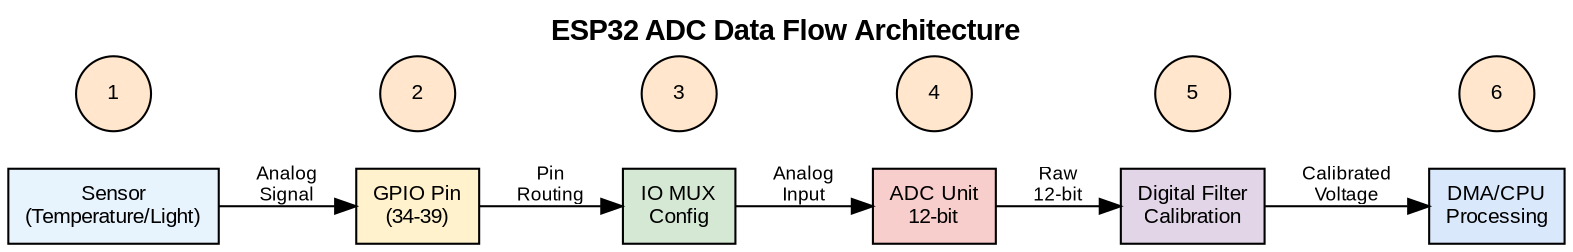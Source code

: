 digraph ADC_Data_Flow {
    // Graph settings
    rankdir=LR;
    bgcolor="white";
    node [fontname="Arial", fontsize=10];
    edge [fontname="Arial", fontsize=9];
    
    // Define nodes with styling
    sensor [label="Sensor\n(Temperature/Light)", shape=box, style=filled, fillcolor="#E8F4FD"];
    gpio_pin [label="GPIO Pin\n(34-39)", shape=box, style=filled, fillcolor="#FFF2CC"];
    io_mux [label="IO MUX\nConfig", shape=box, style=filled, fillcolor="#D5E8D4"];
    adc_unit [label="ADC Unit\n12-bit", shape=box, style=filled, fillcolor="#F8CECC"];
    digital_filter [label="Digital Filter\nCalibration", shape=box, style=filled, fillcolor="#E1D5E7"];
    cpu_dma [label="DMA/CPU\nProcessing", shape=box, style=filled, fillcolor="#DAE8FC"];
    
    // Define connections
    sensor -> gpio_pin [label="Analog\nSignal"];
    gpio_pin -> io_mux [label="Pin\nRouting"];
    io_mux -> adc_unit [label="Analog\nInput"];
    adc_unit -> digital_filter [label="Raw\n12-bit"];
    digital_filter -> cpu_dma [label="Calibrated\nVoltage"];
    
    // Add step numbers
    step1 [label="1", shape=circle, style=filled, fillcolor="#FFE6CC", pos="0,0!"];
    step2 [label="2", shape=circle, style=filled, fillcolor="#FFE6CC", pos="1,0!"];
    step3 [label="3", shape=circle, style=filled, fillcolor="#FFE6CC", pos="2,0!"];
    step4 [label="4", shape=circle, style=filled, fillcolor="#FFE6CC", pos="3,0!"];
    step5 [label="5", shape=circle, style=filled, fillcolor="#FFE6CC", pos="4,0!"];
    step6 [label="6", shape=circle, style=filled, fillcolor="#FFE6CC", pos="5,0!"];
    
    // Position step numbers below each component
    {rank=same; step1; sensor}
    {rank=same; step2; gpio_pin}
    {rank=same; step3; io_mux}
    {rank=same; step4; adc_unit}
    {rank=same; step5; digital_filter}
    {rank=same; step6; cpu_dma}
    
    // Add title
    label="ESP32 ADC Data Flow Architecture";
    labelloc="t";
    fontsize=14;
    fontname="Arial Bold";
}

